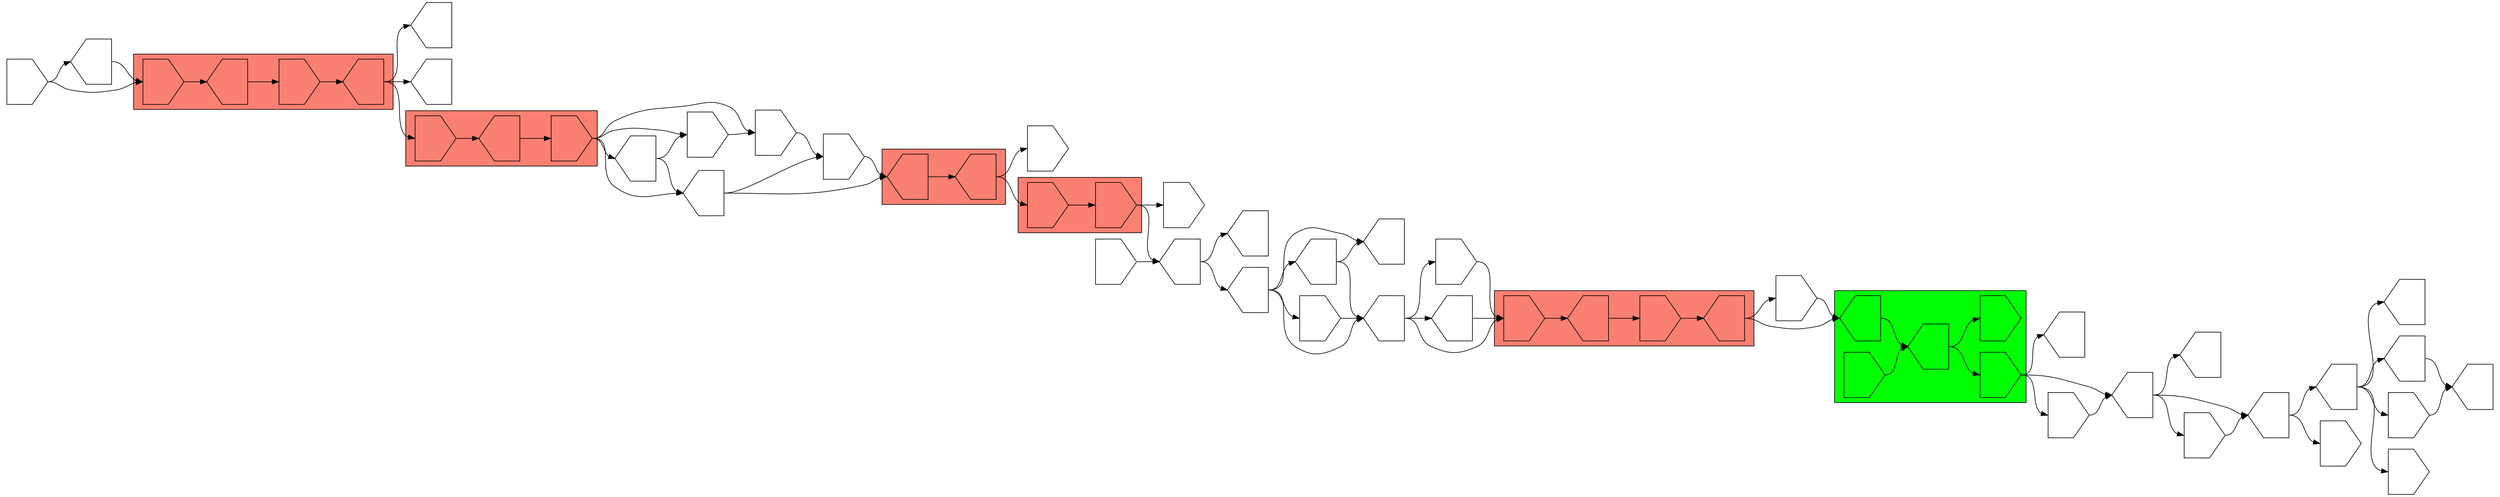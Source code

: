 digraph asm {
	rotate=90;
	edge [headport=n,tailport=s];
subgraph cluster_C544_7733_6272_6525 {
	544 [label="",height=1,width=1,shape=invhouse];
	7733 [label="",height=1,width=1,shape=house];
	6272 [label="",height=1,width=1,shape=invhouse];
	6525 [label="",height=1,width=1,shape=house];
	style=filled;
	fillcolor=salmon;
}
subgraph cluster_R12557_14387_5491_707_11836 {
	12557 [label="",height=1,width=1,shape=house];
	14387 [label="",height=1,width=1,shape=invhouse];
	5491 [label="",height=1,width=1,shape=house];
	707 [label="",height=1,width=1,shape=invhouse];
	11836 [label="",height=1,width=1,shape=invhouse];
	style=filled;
	fillcolor=green;
}
subgraph cluster_C19914_1114 {
	19914 [label="",height=1,width=1,shape=invhouse];
	1114 [label="",height=1,width=1,shape=invhouse];
	style=filled;
	fillcolor=salmon;
}
subgraph cluster_C14266_1947 {
	14266 [label="",height=1,width=1,shape=house];
	1947 [label="",height=1,width=1,shape=house];
	style=filled;
	fillcolor=salmon;
}
subgraph cluster_C16388_11258_1352 {
	16388 [label="",height=1,width=1,shape=invhouse];
	11258 [label="",height=1,width=1,shape=house];
	1352 [label="",height=1,width=1,shape=invhouse];
	style=filled;
	fillcolor=salmon;
}
subgraph cluster_C11589_3497_6_8252 {
	11589 [label="",height=1,width=1,shape=invhouse];
	3497 [label="",height=1,width=1,shape=house];
	6 [label="",height=1,width=1,shape=invhouse];
	8252 [label="",height=1,width=1,shape=house];
	style=filled;
	fillcolor=salmon;
}
	6051 [label="",height=1,width=1,shape=invhouse];
	12168 [label="",height=1,width=1,shape=house];
	4167 [label="",height=1,width=1,shape=house];
	13151 [label="",height=1,width=1,shape=invhouse];
	15639 [label="",height=1,width=1,shape=house];
	4458 [label="",height=1,width=1,shape=invhouse];
	13100 [label="",height=1,width=1,shape=invhouse];
	18768 [label="",height=1,width=1,shape=house];
	18010 [label="",height=1,width=1,shape=house];
	17144 [label="",height=1,width=1,shape=house];
	14238 [label="",height=1,width=1,shape=invhouse];
	12345 [label="",height=1,width=1,shape=house];
	9243 [label="",height=1,width=1,shape=house];
	15058 [label="",height=1,width=1,shape=invhouse];
	2379 [label="",height=1,width=1,shape=house];
	16534 [label="",height=1,width=1,shape=house];
	16546 [label="",height=1,width=1,shape=invhouse];
	9199 [label="",height=1,width=1,shape=house];
	9982 [label="",height=1,width=1,shape=house];
	11652 [label="",height=1,width=1,shape=house];
	16143 [label="",height=1,width=1,shape=invhouse];
	1699 [label="",height=1,width=1,shape=house];
	16514 [label="",height=1,width=1,shape=house];
	13591 [label="",height=1,width=1,shape=invhouse];
	5605 [label="",height=1,width=1,shape=invhouse];
	11060 [label="",height=1,width=1,shape=house];
	14169 [label="",height=1,width=1,shape=invhouse];
	9047 [label="",height=1,width=1,shape=invhouse];
	9475 [label="",height=1,width=1,shape=house];
	14052 [label="",height=1,width=1,shape=invhouse];
	10971 [label="",height=1,width=1,shape=house];
	17823 [label="",height=1,width=1,shape=house];
	13332 [label="",height=1,width=1,shape=invhouse];
	16889 [label="",height=1,width=1,shape=house];
	14108 [label="",height=1,width=1,shape=invhouse];
	544 -> 7733
	7733 -> 6272
	6272 -> 6525
	6525 -> 12557
	6525 -> 15058
	12557 -> 5491
	5491 -> 707
	5491 -> 11836
	707 -> 6051
	707 -> 9243
	707 -> 12168
	6051 -> 12168
	12168 -> 4167
	12168 -> 12345
	12168 -> 14238
	4167 -> 13151
	4167 -> 15639
	15639 -> 4458
	15639 -> 13100
	15639 -> 17144
	15639 -> 18010
	13100 -> 18768
	18010 -> 18768
	14238 -> 4167
	14387 -> 5491
	15058 -> 12557
	2379 -> 544
	2379 -> 16534
	2379 -> 16546
	16534 -> 544
	16546 -> 544
	9199 -> 2379
	9199 -> 9982
	9199 -> 11652
	9199 -> 16143
	11652 -> 2379
	11652 -> 9982
	16143 -> 2379
	1699 -> 9199
	1699 -> 16514
	1114 -> 1699
	1114 -> 13591
	19914 -> 1114
	1947 -> 5605
	1947 -> 19914
	14266 -> 1947
	11060 -> 14169
	11060 -> 14266
	14169 -> 14266
	9047 -> 14169
	1352 -> 9047
	1352 -> 9475
	1352 -> 11060
	1352 -> 14052
	9475 -> 11060
	9475 -> 14052
	14052 -> 9047
	11258 -> 1352
	16388 -> 11258
	8252 -> 10971
	8252 -> 16388
	8252 -> 17823
	6 -> 8252
	3497 -> 6
	11589 -> 3497
	13332 -> 11589
	13332 -> 16889
	16889 -> 11589
	14108 -> 1699
}